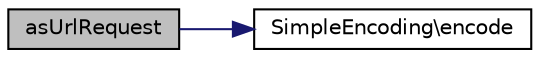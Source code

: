 digraph "asUrlRequest"
{
  edge [fontname="Helvetica",fontsize="10",labelfontname="Helvetica",labelfontsize="10"];
  node [fontname="Helvetica",fontsize="10",shape=record];
  rankdir="LR";
  Node1 [label="asUrlRequest",height=0.2,width=0.4,color="black", fillcolor="grey75", style="filled" fontcolor="black"];
  Node1 -> Node2 [color="midnightblue",fontsize="10",style="solid",fontname="Helvetica"];
  Node2 [label="SimpleEncoding\\encode",height=0.2,width=0.4,color="black", fillcolor="white", style="filled",URL="$class_simple_encoding.html#ac9eb7dbc2495dbe58fd71b71b26ef8a6"];
}
